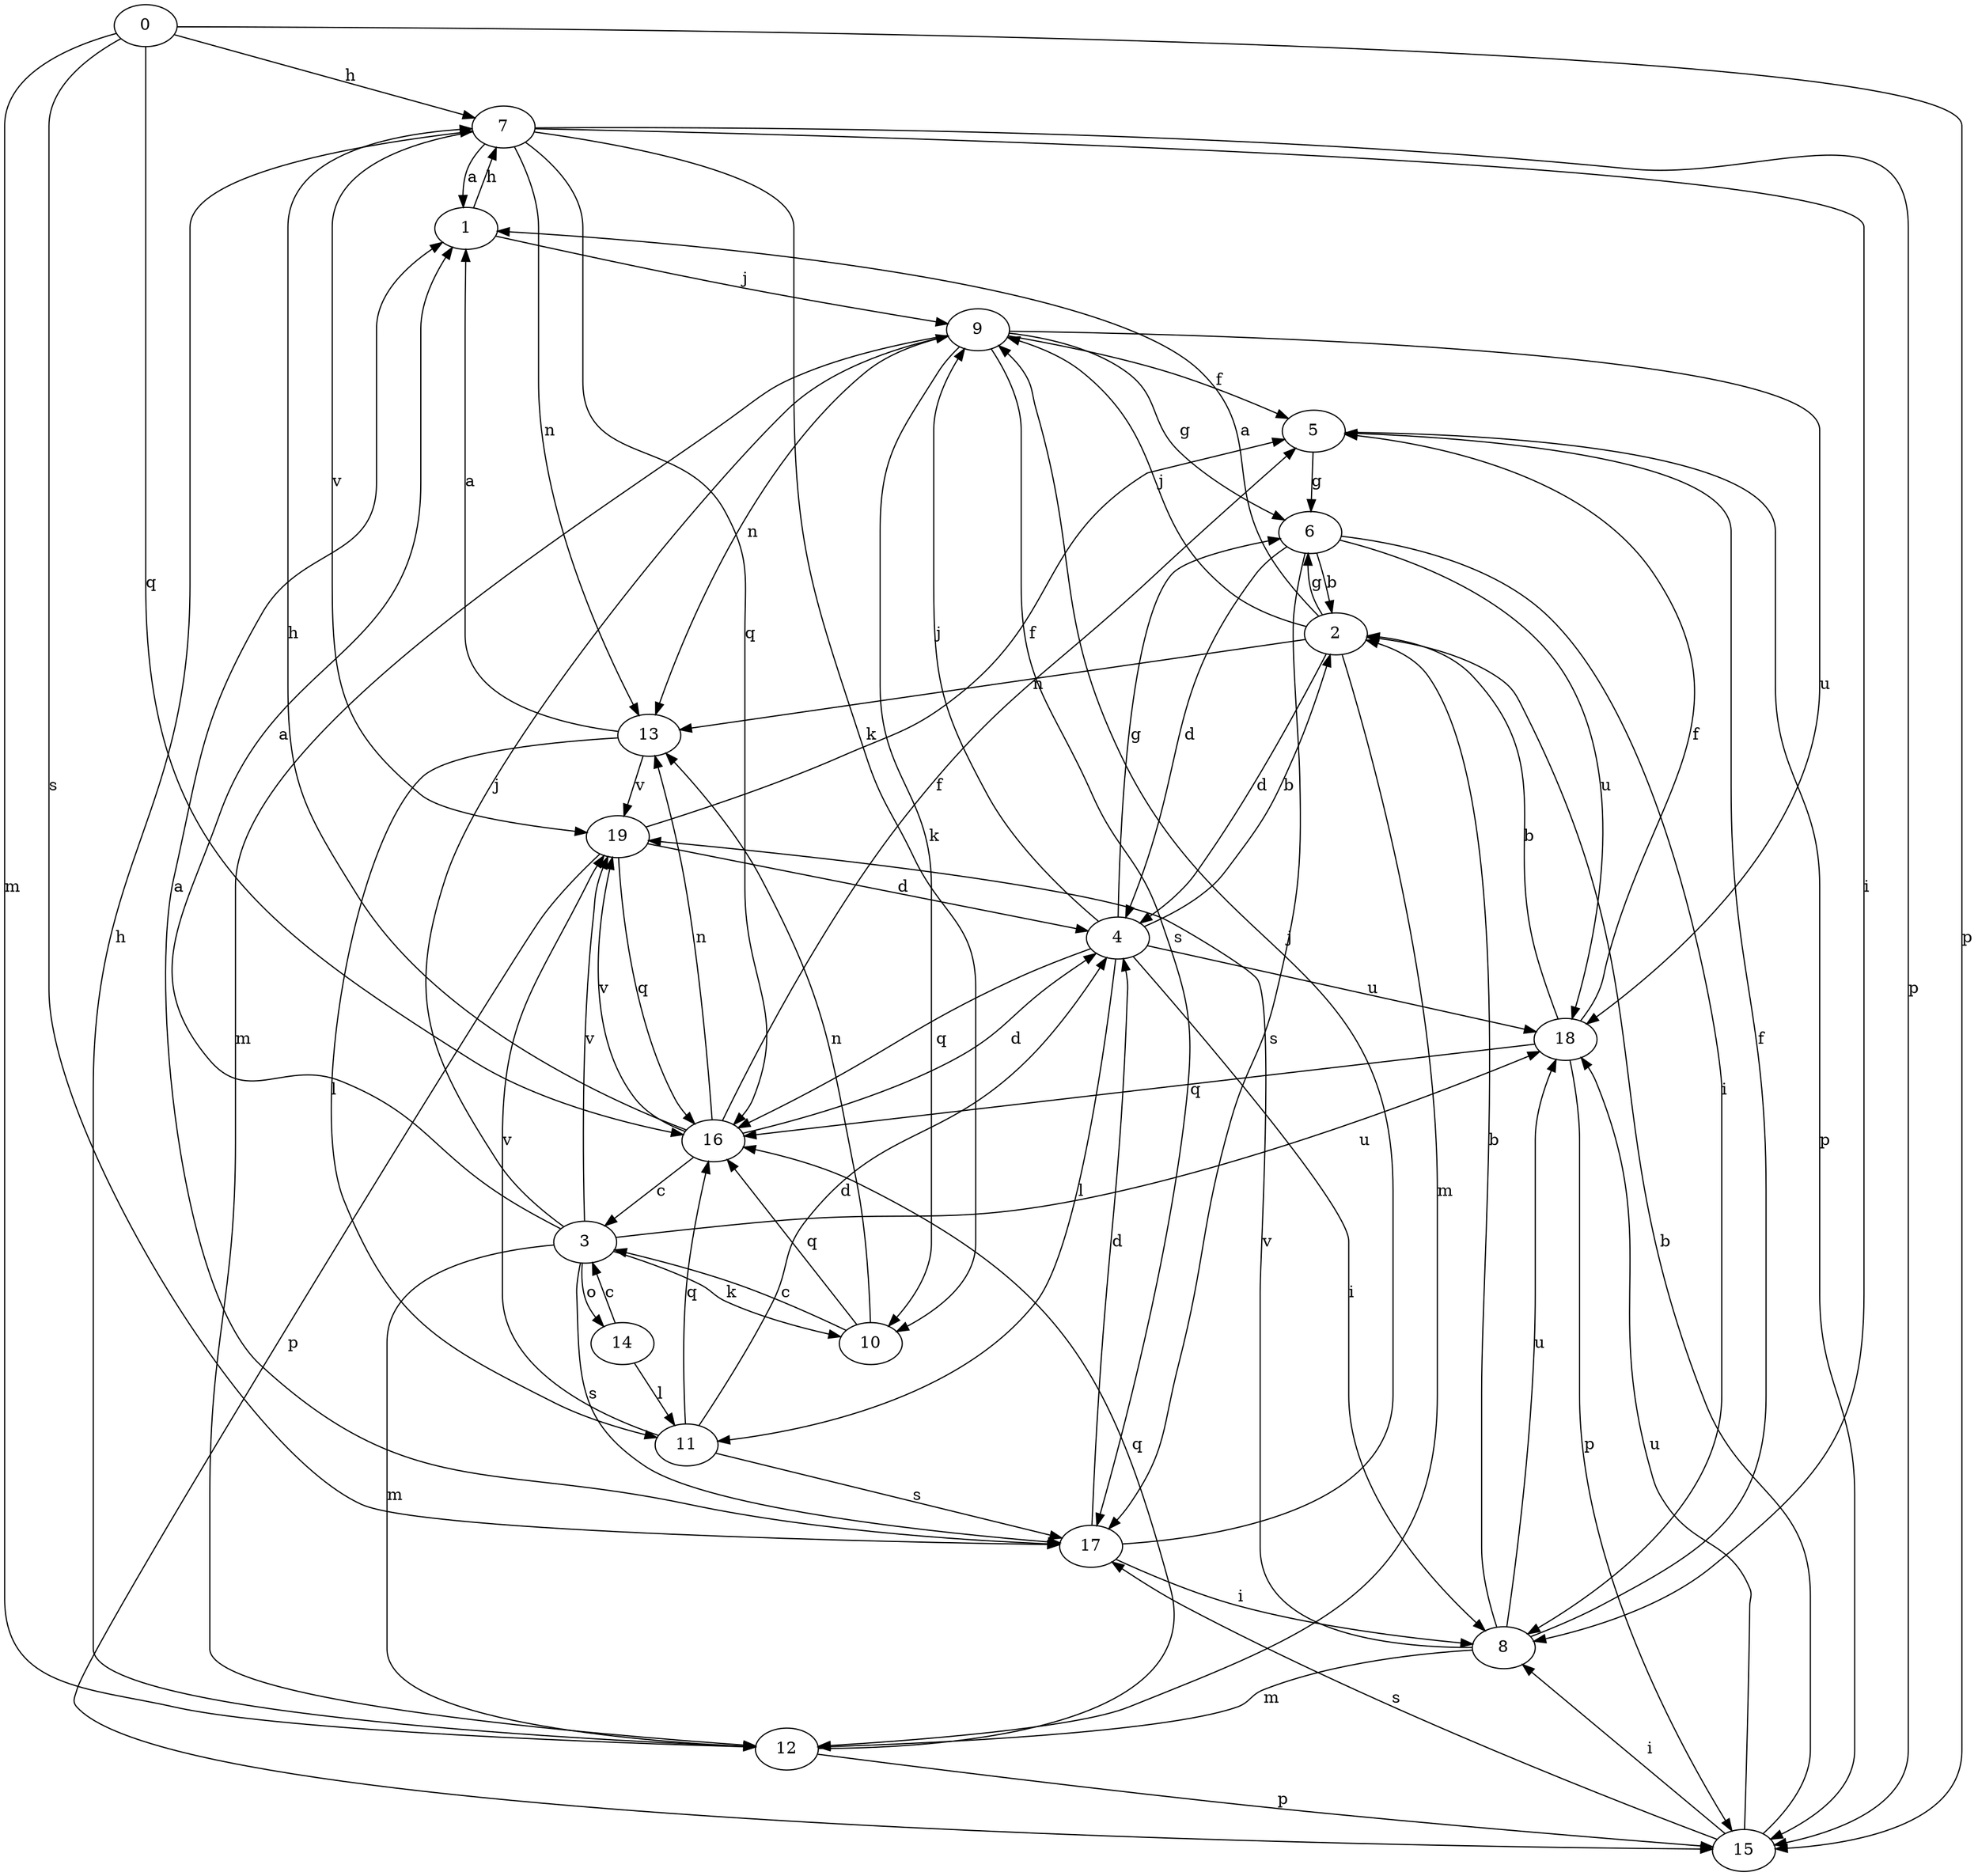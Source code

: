 strict digraph  {
0;
1;
2;
3;
4;
5;
6;
7;
8;
9;
10;
11;
12;
13;
14;
15;
16;
17;
18;
19;
0 -> 7  [label=h];
0 -> 12  [label=m];
0 -> 15  [label=p];
0 -> 16  [label=q];
0 -> 17  [label=s];
1 -> 7  [label=h];
1 -> 9  [label=j];
2 -> 1  [label=a];
2 -> 4  [label=d];
2 -> 6  [label=g];
2 -> 9  [label=j];
2 -> 12  [label=m];
2 -> 13  [label=n];
3 -> 1  [label=a];
3 -> 9  [label=j];
3 -> 10  [label=k];
3 -> 12  [label=m];
3 -> 14  [label=o];
3 -> 17  [label=s];
3 -> 18  [label=u];
3 -> 19  [label=v];
4 -> 2  [label=b];
4 -> 6  [label=g];
4 -> 8  [label=i];
4 -> 9  [label=j];
4 -> 11  [label=l];
4 -> 16  [label=q];
4 -> 18  [label=u];
5 -> 6  [label=g];
5 -> 15  [label=p];
6 -> 2  [label=b];
6 -> 4  [label=d];
6 -> 8  [label=i];
6 -> 17  [label=s];
6 -> 18  [label=u];
7 -> 1  [label=a];
7 -> 8  [label=i];
7 -> 10  [label=k];
7 -> 13  [label=n];
7 -> 15  [label=p];
7 -> 16  [label=q];
7 -> 19  [label=v];
8 -> 2  [label=b];
8 -> 5  [label=f];
8 -> 12  [label=m];
8 -> 18  [label=u];
8 -> 19  [label=v];
9 -> 5  [label=f];
9 -> 6  [label=g];
9 -> 10  [label=k];
9 -> 12  [label=m];
9 -> 13  [label=n];
9 -> 17  [label=s];
9 -> 18  [label=u];
10 -> 3  [label=c];
10 -> 13  [label=n];
10 -> 16  [label=q];
11 -> 4  [label=d];
11 -> 16  [label=q];
11 -> 17  [label=s];
11 -> 19  [label=v];
12 -> 7  [label=h];
12 -> 15  [label=p];
12 -> 16  [label=q];
13 -> 1  [label=a];
13 -> 11  [label=l];
13 -> 19  [label=v];
14 -> 3  [label=c];
14 -> 11  [label=l];
15 -> 2  [label=b];
15 -> 8  [label=i];
15 -> 17  [label=s];
15 -> 18  [label=u];
16 -> 3  [label=c];
16 -> 4  [label=d];
16 -> 5  [label=f];
16 -> 7  [label=h];
16 -> 13  [label=n];
16 -> 19  [label=v];
17 -> 1  [label=a];
17 -> 4  [label=d];
17 -> 8  [label=i];
17 -> 9  [label=j];
18 -> 2  [label=b];
18 -> 5  [label=f];
18 -> 15  [label=p];
18 -> 16  [label=q];
19 -> 4  [label=d];
19 -> 5  [label=f];
19 -> 15  [label=p];
19 -> 16  [label=q];
}

